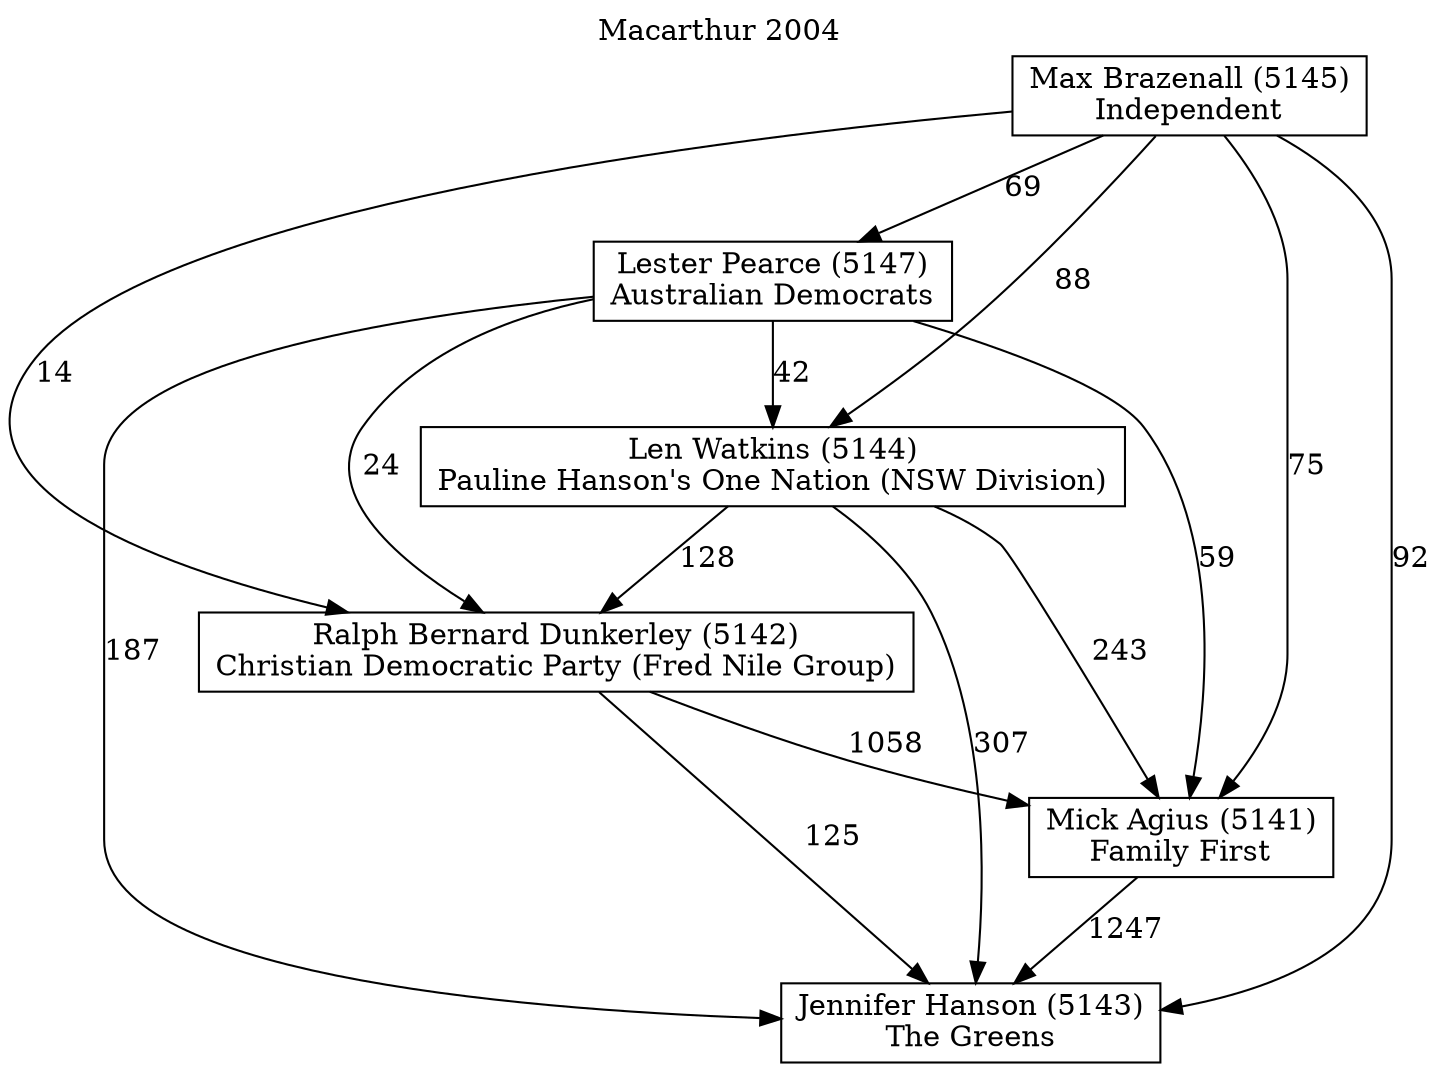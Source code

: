 // House preference flow
digraph "Jennifer Hanson (5143)_Macarthur_2004" {
	graph [label="Macarthur 2004" labelloc=t mclimit=10]
	node [shape=box]
	"Jennifer Hanson (5143)" [label="Jennifer Hanson (5143)
The Greens"]
	"Len Watkins (5144)" [label="Len Watkins (5144)
Pauline Hanson's One Nation (NSW Division)"]
	"Lester Pearce (5147)" [label="Lester Pearce (5147)
Australian Democrats"]
	"Max Brazenall (5145)" [label="Max Brazenall (5145)
Independent"]
	"Mick Agius (5141)" [label="Mick Agius (5141)
Family First"]
	"Ralph Bernard Dunkerley (5142)" [label="Ralph Bernard Dunkerley (5142)
Christian Democratic Party (Fred Nile Group)"]
	"Len Watkins (5144)" -> "Jennifer Hanson (5143)" [label=307]
	"Len Watkins (5144)" -> "Mick Agius (5141)" [label=243]
	"Len Watkins (5144)" -> "Ralph Bernard Dunkerley (5142)" [label=128]
	"Lester Pearce (5147)" -> "Jennifer Hanson (5143)" [label=187]
	"Lester Pearce (5147)" -> "Len Watkins (5144)" [label=42]
	"Lester Pearce (5147)" -> "Mick Agius (5141)" [label=59]
	"Lester Pearce (5147)" -> "Ralph Bernard Dunkerley (5142)" [label=24]
	"Max Brazenall (5145)" -> "Jennifer Hanson (5143)" [label=92]
	"Max Brazenall (5145)" -> "Len Watkins (5144)" [label=88]
	"Max Brazenall (5145)" -> "Lester Pearce (5147)" [label=69]
	"Max Brazenall (5145)" -> "Mick Agius (5141)" [label=75]
	"Max Brazenall (5145)" -> "Ralph Bernard Dunkerley (5142)" [label=14]
	"Mick Agius (5141)" -> "Jennifer Hanson (5143)" [label=1247]
	"Ralph Bernard Dunkerley (5142)" -> "Jennifer Hanson (5143)" [label=125]
	"Ralph Bernard Dunkerley (5142)" -> "Mick Agius (5141)" [label=1058]
}
